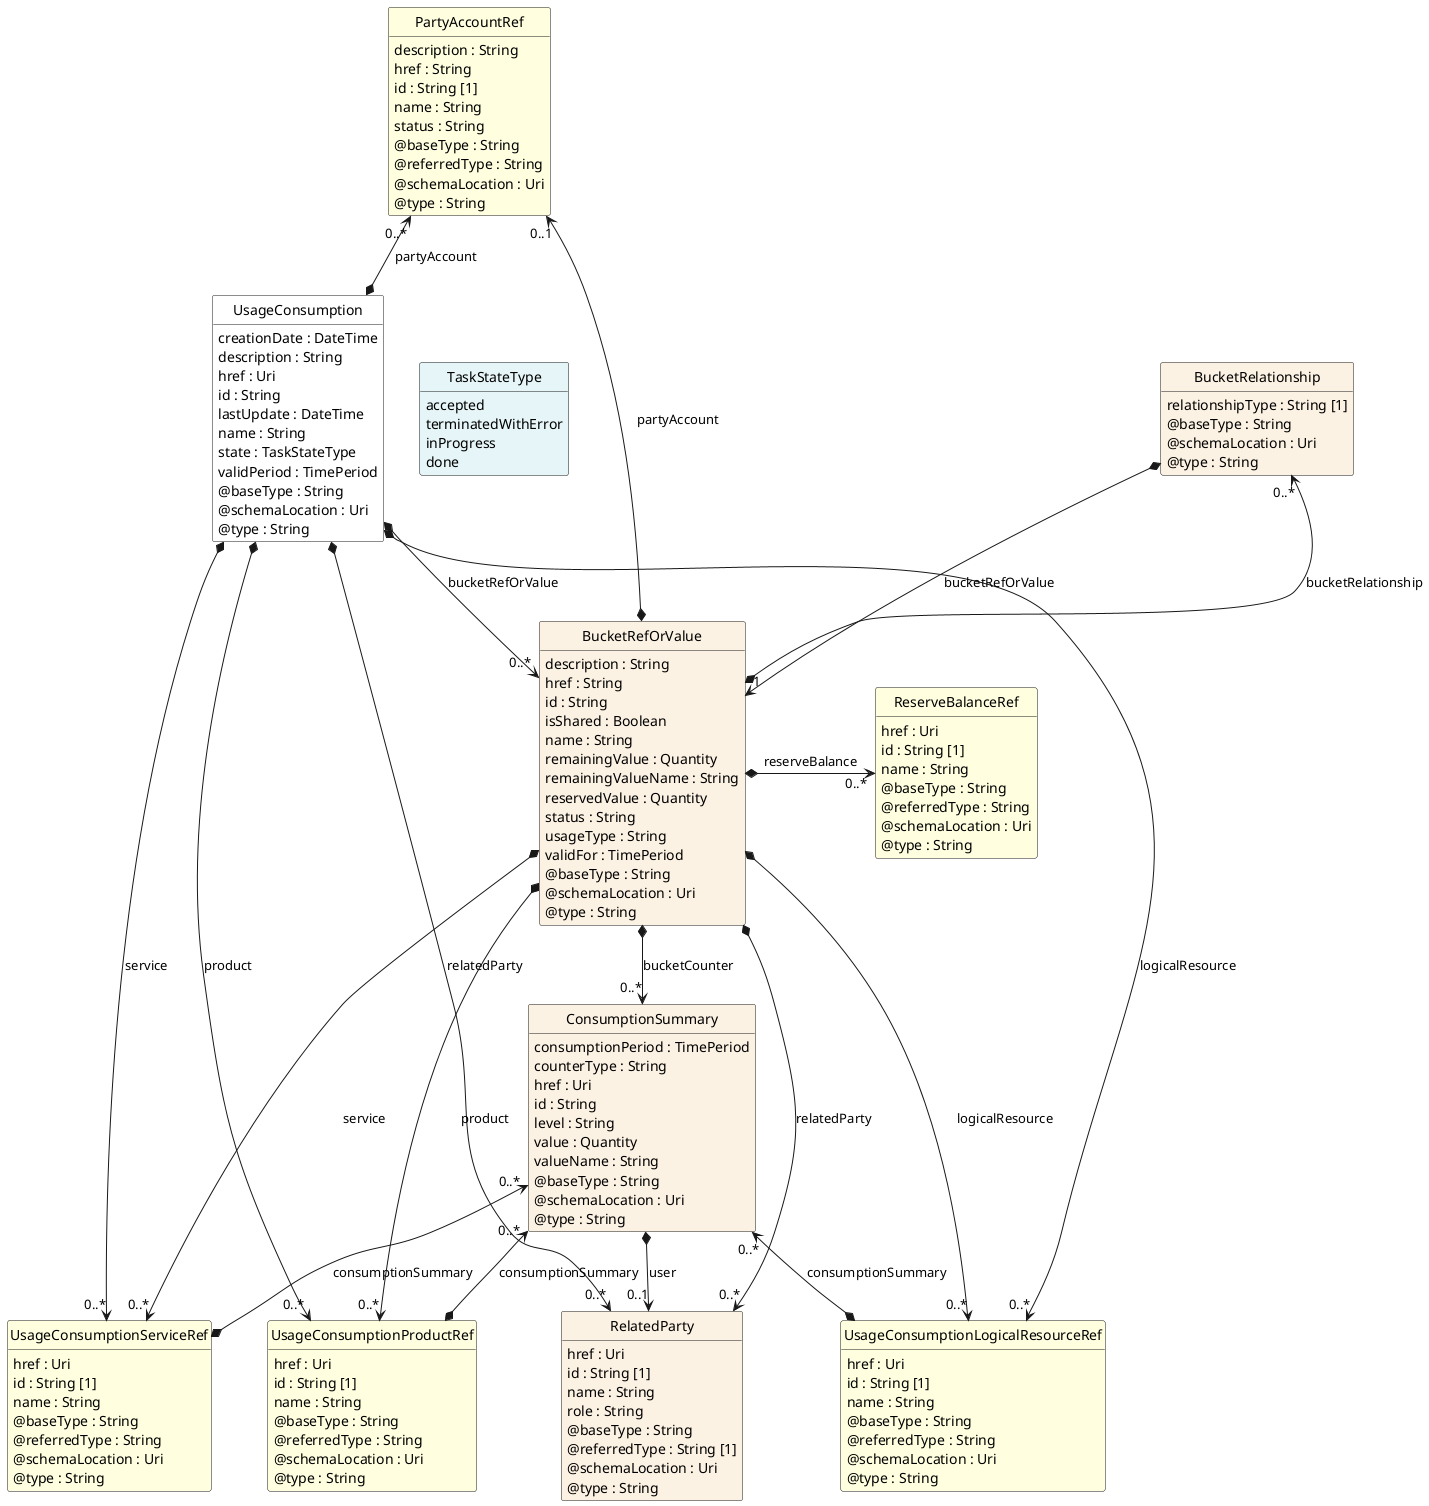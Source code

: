@startuml
hide circle
hide methods
hide stereotype
show <<Enumeration>> stereotype
skinparam class {
   BackgroundColor<<Enumeration>> #E6F5F7
   BackgroundColor<<Ref>> #FFFFE0
   BackgroundColor<<Pivot>> #FFFFFFF
   BackgroundColor<<SimpleType>> #E2F0DA
   BackgroundColor #FCF2E3
}

class UsageConsumption <<Pivot>> {
    creationDate : DateTime
    description : String
    href : Uri
    id : String
    lastUpdate : DateTime
    name : String
    state : TaskStateType
    validPeriod : TimePeriod
    @baseType : String
    @schemaLocation : Uri
    @type : String
}

class UsageConsumptionProductRef  <<Ref>> {
    href : Uri
    id : String [1]
    name : String
    @baseType : String
    @referredType : String
    @schemaLocation : Uri
    @type : String
}

class ConsumptionSummary  {
    consumptionPeriod : TimePeriod
    counterType : String
    href : Uri
    id : String
    level : String
    value : Quantity
    valueName : String
    @baseType : String
    @schemaLocation : Uri
    @type : String
}

class RelatedParty  {
    href : Uri
    id : String [1]
    name : String
    role : String
    @baseType : String
    @referredType : String [1]
    @schemaLocation : Uri
    @type : String
}

class UsageConsumptionLogicalResourceRef  <<Ref>> {
    href : Uri
    id : String [1]
    name : String
    @baseType : String
    @referredType : String
    @schemaLocation : Uri
    @type : String
}

class PartyAccountRef  <<Ref>> {
    description : String
    href : String
    id : String [1]
    name : String
    status : String
    @baseType : String
    @referredType : String
    @schemaLocation : Uri
    @type : String
}

class UsageConsumptionServiceRef  <<Ref>> {
    href : Uri
    id : String [1]
    name : String
    @baseType : String
    @referredType : String
    @schemaLocation : Uri
    @type : String
}

class TaskStateType <<Enumeration>> {
    accepted
    terminatedWithError
    inProgress
    done
}

class BucketRefOrValue  {
    description : String
    href : String
    id : String
    isShared : Boolean
    name : String
    remainingValue : Quantity
    remainingValueName : String
    reservedValue : Quantity
    status : String
    usageType : String
    validFor : TimePeriod
    @baseType : String
    @schemaLocation : Uri
    @type : String
}

class BucketRelationship  {
    relationshipType : String [1]
    @baseType : String
    @schemaLocation : Uri
    @type : String
}

class ReserveBalanceRef  <<Ref>> {
    href : Uri
    id : String [1]
    name : String
    @baseType : String
    @referredType : String
    @schemaLocation : Uri
    @type : String
}

UsageConsumption -right[hidden]-> TaskStateType

PartyAccountRef "0..*" <--* UsageConsumption : partyAccount

UsageConsumption *-->  "0..*" RelatedParty : relatedParty

UsageConsumption *-->  "0..*" UsageConsumptionProductRef : product

UsageConsumption *-->  "0..*" UsageConsumptionLogicalResourceRef : logicalResource

UsageConsumption *-->  "0..*" UsageConsumptionServiceRef : service

UsageConsumption *-->  "0..*" BucketRefOrValue : bucketRefOrValue

ConsumptionSummary *-->  "0..1" RelatedParty : user

ConsumptionSummary "0..*" <--* UsageConsumptionProductRef : consumptionSummary

ConsumptionSummary "0..*" <--* UsageConsumptionLogicalResourceRef : consumptionSummary

ConsumptionSummary "0..*" <--* UsageConsumptionServiceRef : consumptionSummary

PartyAccountRef "0..1" <--* BucketRefOrValue : partyAccount

BucketRefOrValue *-->  "0..*" UsageConsumptionProductRef : product

BucketRefOrValue *-->  "0..*" UsageConsumptionLogicalResourceRef : logicalResource

BucketRefOrValue *-->  "0..*" RelatedParty : relatedParty

BucketRefOrValue *-->  "0..*" UsageConsumptionServiceRef : service

BucketRelationship "0..*" <--* BucketRefOrValue : bucketRelationship

BucketRefOrValue *-->  "0..*" ConsumptionSummary : bucketCounter

BucketRelationship *-->  "1" BucketRefOrValue : bucketRefOrValue

ReserveBalanceRef "0..*" <-left-* BucketRefOrValue : reserveBalance

@enduml